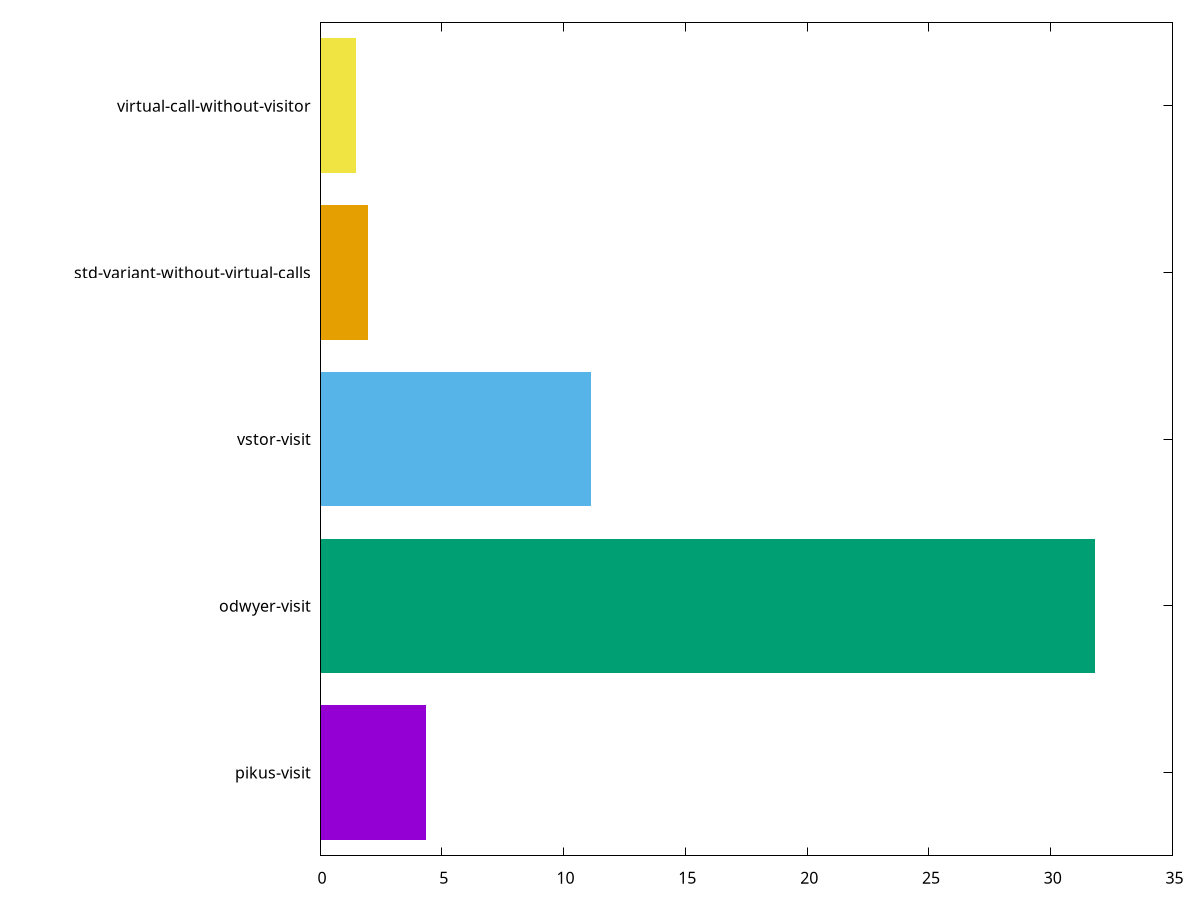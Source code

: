### horizontal bar graph
reset session

$Data << EOD
pikus-visit                                 4.35
odwyer-visit                                31.8
vstor-visit                                 11.1
std-variant-without-virtual-calls           1.93
virtual-call-without-visitor                1.46
EOD

set yrange [0:*]      # start at zero, find max from the data
set style fill solid  # solid color boxes
unset key             # turn off all titles

myBoxWidth = 0.8
set offsets 0,0,0.5-myBoxWidth/2.,0.5

plot $Data using 2:0:(0):2:($0-myBoxWidth/2.):($0+myBoxWidth/2.):($0+1):ytic(1) with boxxyerror lc var

pause -1 "Hit any key to continue"
### end of code
